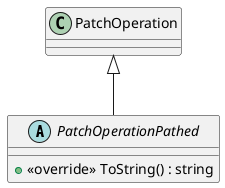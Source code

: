 @startuml
abstract class PatchOperationPathed {
    + <<override>> ToString() : string
}
PatchOperation <|-- PatchOperationPathed
@enduml
